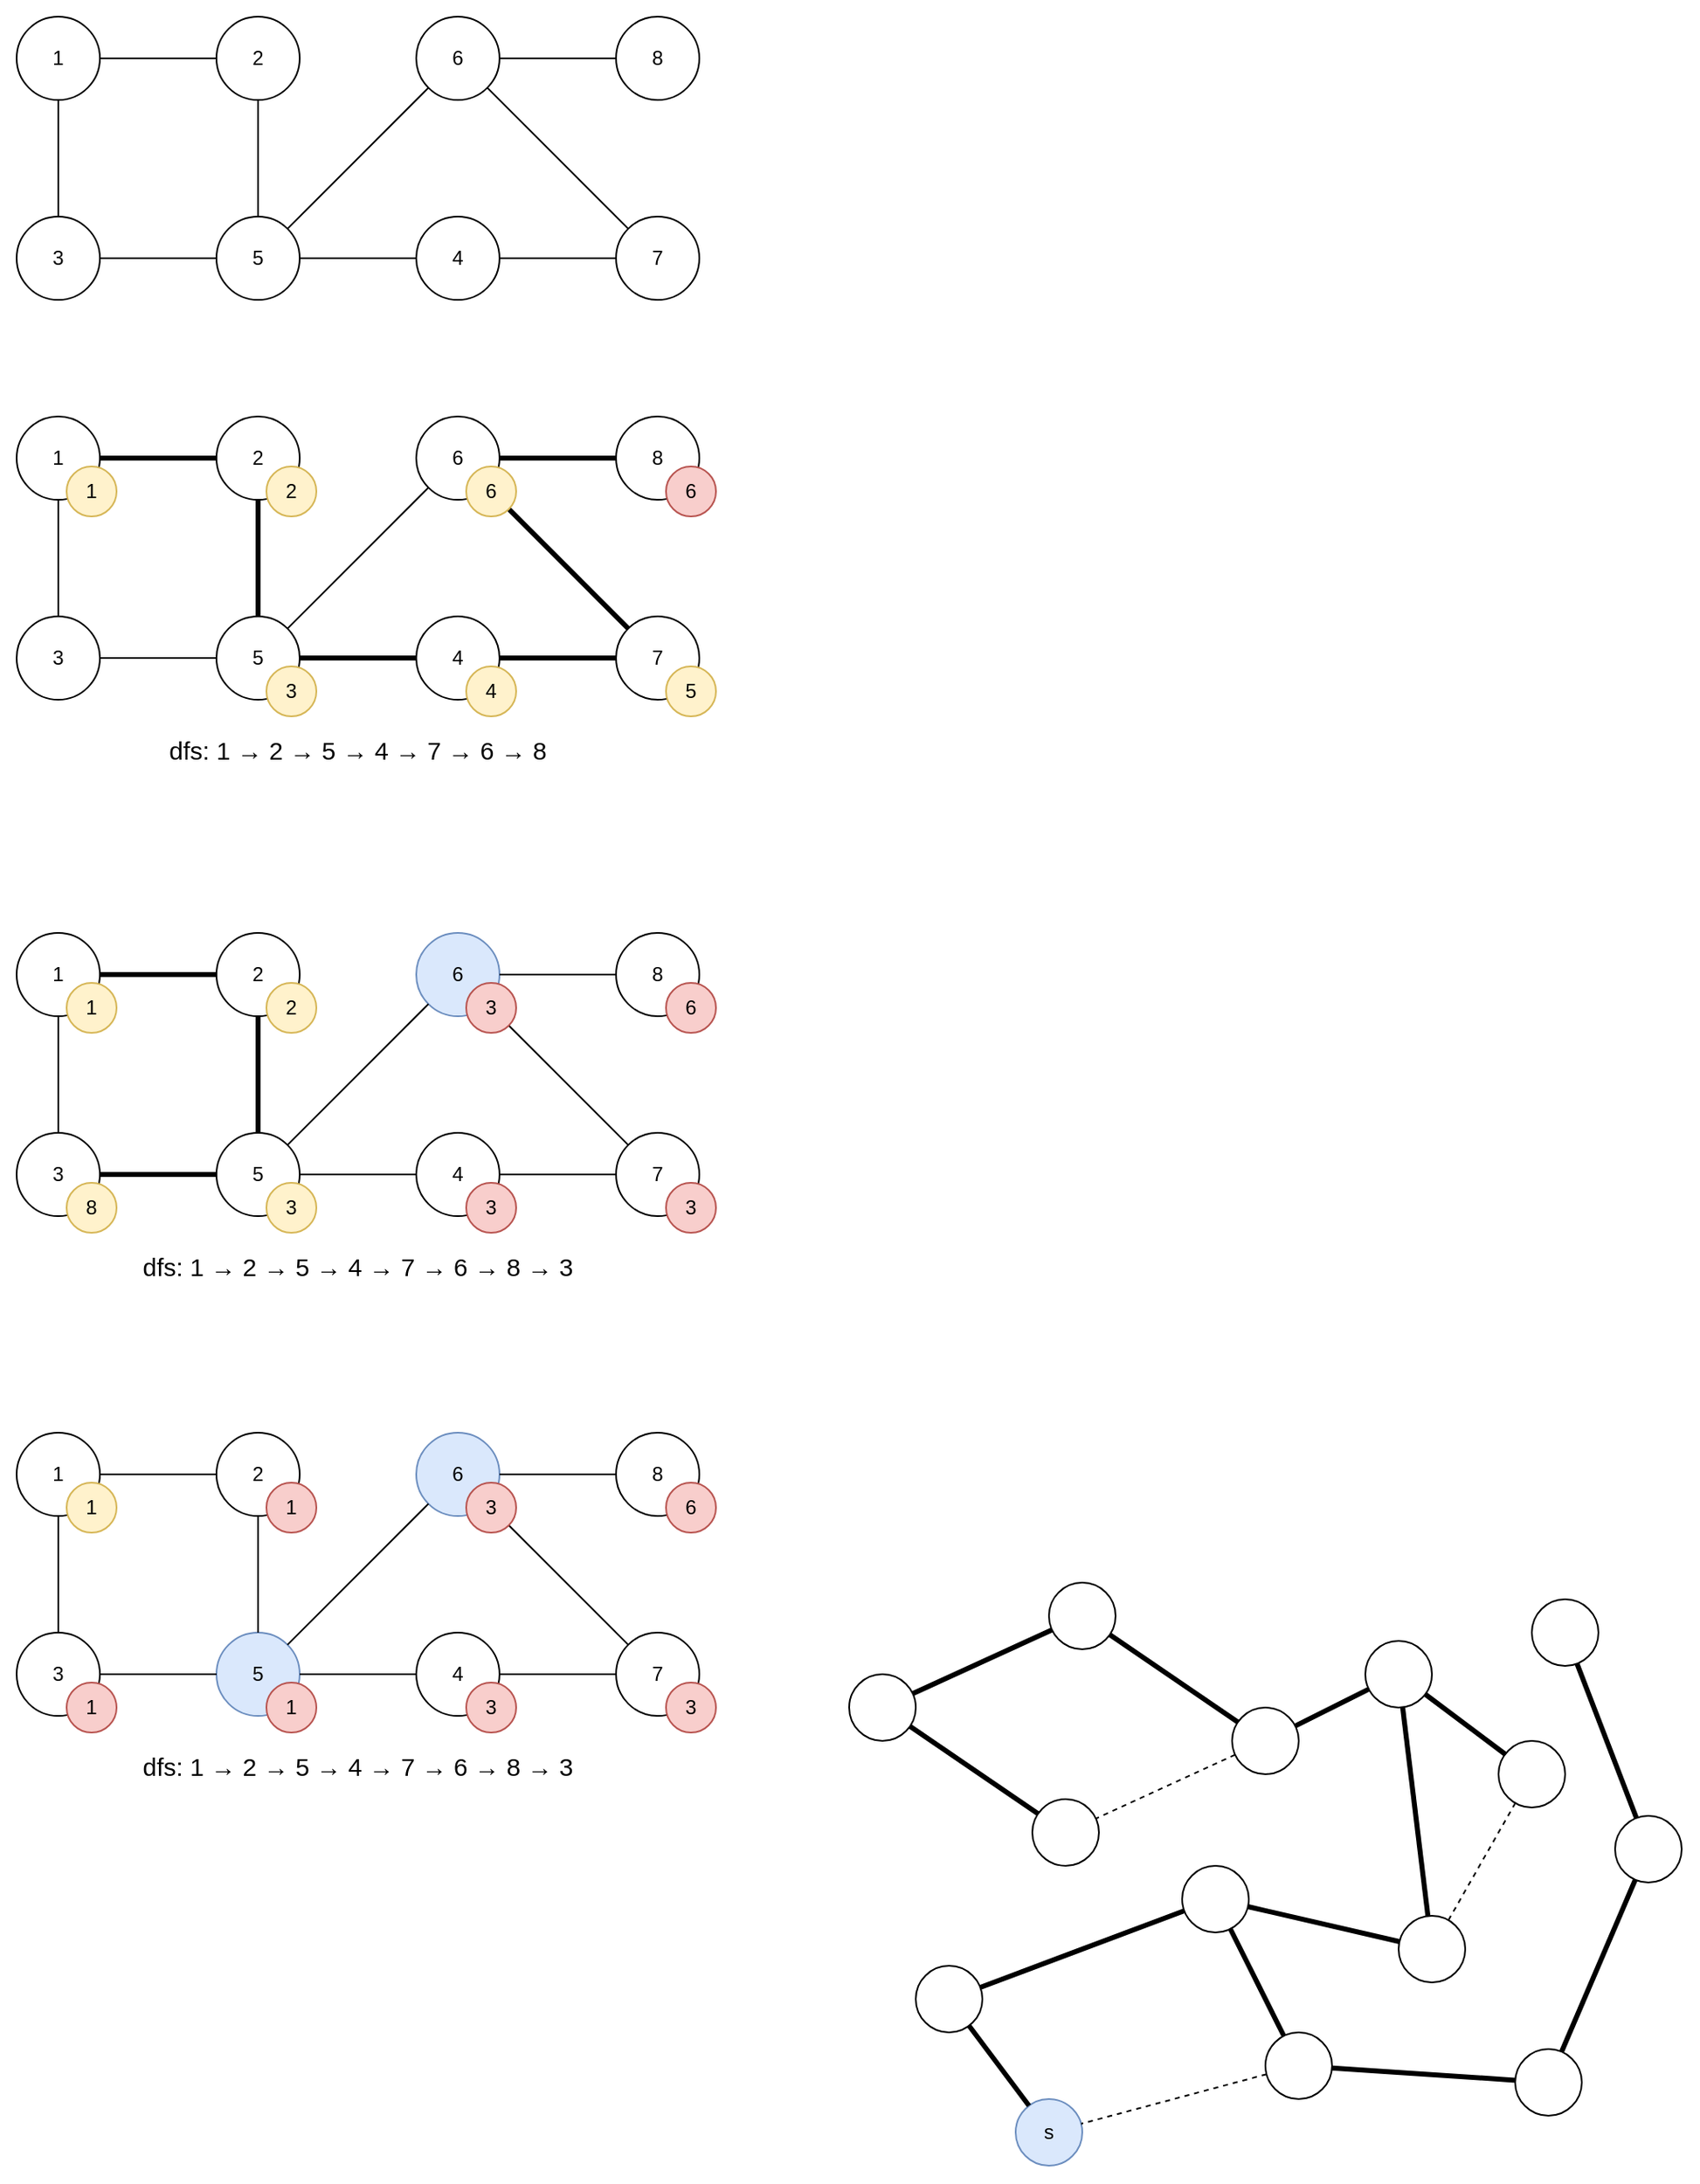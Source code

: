 <mxfile version="26.0.16">
  <diagram name="페이지-1" id="icTMJFXBsoF4CJpucCJ0">
    <mxGraphModel dx="557" dy="891" grid="1" gridSize="10" guides="1" tooltips="1" connect="1" arrows="1" fold="1" page="1" pageScale="1" pageWidth="1169" pageHeight="1654" math="0" shadow="0">
      <root>
        <mxCell id="0" />
        <mxCell id="1" parent="0" />
        <mxCell id="qWrfhkecHIiLYO1c_SYL-128" value="" style="rounded=0;whiteSpace=wrap;html=1;strokeColor=none;" vertex="1" parent="1">
          <mxGeometry x="610" y="1110" width="520" height="370" as="geometry" />
        </mxCell>
        <mxCell id="jtR-G5dYf3ASnQ6bcEaw-21" value="" style="rounded=0;whiteSpace=wrap;html=1;strokeColor=none;" parent="1" vertex="1">
          <mxGeometry x="110" y="170" width="430" height="190" as="geometry" />
        </mxCell>
        <mxCell id="jtR-G5dYf3ASnQ6bcEaw-1" value="7" style="ellipse;whiteSpace=wrap;html=1;aspect=fixed;" parent="1" vertex="1">
          <mxGeometry x="480" y="300" width="50" height="50" as="geometry" />
        </mxCell>
        <mxCell id="jtR-G5dYf3ASnQ6bcEaw-2" value="3" style="ellipse;whiteSpace=wrap;html=1;aspect=fixed;" parent="1" vertex="1">
          <mxGeometry x="120" y="300" width="50" height="50" as="geometry" />
        </mxCell>
        <mxCell id="jtR-G5dYf3ASnQ6bcEaw-3" value="1" style="ellipse;whiteSpace=wrap;html=1;aspect=fixed;" parent="1" vertex="1">
          <mxGeometry x="120" y="180" width="50" height="50" as="geometry" />
        </mxCell>
        <mxCell id="jtR-G5dYf3ASnQ6bcEaw-4" value="2" style="ellipse;whiteSpace=wrap;html=1;aspect=fixed;" parent="1" vertex="1">
          <mxGeometry x="240" y="180" width="50" height="50" as="geometry" />
        </mxCell>
        <mxCell id="jtR-G5dYf3ASnQ6bcEaw-5" value="5" style="ellipse;whiteSpace=wrap;html=1;aspect=fixed;" parent="1" vertex="1">
          <mxGeometry x="240" y="300" width="50" height="50" as="geometry" />
        </mxCell>
        <mxCell id="jtR-G5dYf3ASnQ6bcEaw-6" value="4" style="ellipse;whiteSpace=wrap;html=1;aspect=fixed;" parent="1" vertex="1">
          <mxGeometry x="360" y="300" width="50" height="50" as="geometry" />
        </mxCell>
        <mxCell id="jtR-G5dYf3ASnQ6bcEaw-7" value="8" style="ellipse;whiteSpace=wrap;html=1;aspect=fixed;" parent="1" vertex="1">
          <mxGeometry x="480" y="180" width="50" height="50" as="geometry" />
        </mxCell>
        <mxCell id="jtR-G5dYf3ASnQ6bcEaw-9" value="6" style="ellipse;whiteSpace=wrap;html=1;aspect=fixed;" parent="1" vertex="1">
          <mxGeometry x="360" y="180" width="50" height="50" as="geometry" />
        </mxCell>
        <mxCell id="jtR-G5dYf3ASnQ6bcEaw-10" value="" style="endArrow=none;html=1;rounded=0;" parent="1" source="jtR-G5dYf3ASnQ6bcEaw-6" target="jtR-G5dYf3ASnQ6bcEaw-1" edge="1">
          <mxGeometry width="50" height="50" relative="1" as="geometry">
            <mxPoint x="440" y="480" as="sourcePoint" />
            <mxPoint x="490" y="430" as="targetPoint" />
          </mxGeometry>
        </mxCell>
        <mxCell id="jtR-G5dYf3ASnQ6bcEaw-11" value="" style="endArrow=none;html=1;rounded=0;" parent="1" source="jtR-G5dYf3ASnQ6bcEaw-5" target="jtR-G5dYf3ASnQ6bcEaw-9" edge="1">
          <mxGeometry width="50" height="50" relative="1" as="geometry">
            <mxPoint x="430" y="470" as="sourcePoint" />
            <mxPoint x="480" y="420" as="targetPoint" />
          </mxGeometry>
        </mxCell>
        <mxCell id="jtR-G5dYf3ASnQ6bcEaw-12" value="" style="endArrow=none;html=1;rounded=0;" parent="1" source="jtR-G5dYf3ASnQ6bcEaw-3" target="jtR-G5dYf3ASnQ6bcEaw-4" edge="1">
          <mxGeometry width="50" height="50" relative="1" as="geometry">
            <mxPoint x="420" y="470" as="sourcePoint" />
            <mxPoint x="470" y="420" as="targetPoint" />
          </mxGeometry>
        </mxCell>
        <mxCell id="jtR-G5dYf3ASnQ6bcEaw-13" value="" style="endArrow=none;html=1;rounded=0;" parent="1" source="jtR-G5dYf3ASnQ6bcEaw-4" target="jtR-G5dYf3ASnQ6bcEaw-5" edge="1">
          <mxGeometry width="50" height="50" relative="1" as="geometry">
            <mxPoint x="430" y="470" as="sourcePoint" />
            <mxPoint x="480" y="420" as="targetPoint" />
          </mxGeometry>
        </mxCell>
        <mxCell id="jtR-G5dYf3ASnQ6bcEaw-14" value="" style="endArrow=none;html=1;rounded=0;" parent="1" source="jtR-G5dYf3ASnQ6bcEaw-2" target="jtR-G5dYf3ASnQ6bcEaw-3" edge="1">
          <mxGeometry width="50" height="50" relative="1" as="geometry">
            <mxPoint x="420" y="470" as="sourcePoint" />
            <mxPoint x="470" y="420" as="targetPoint" />
          </mxGeometry>
        </mxCell>
        <mxCell id="jtR-G5dYf3ASnQ6bcEaw-15" value="" style="endArrow=none;html=1;rounded=0;" parent="1" source="jtR-G5dYf3ASnQ6bcEaw-9" target="jtR-G5dYf3ASnQ6bcEaw-7" edge="1">
          <mxGeometry width="50" height="50" relative="1" as="geometry">
            <mxPoint x="440" y="470" as="sourcePoint" />
            <mxPoint x="490" y="420" as="targetPoint" />
          </mxGeometry>
        </mxCell>
        <mxCell id="jtR-G5dYf3ASnQ6bcEaw-16" value="" style="endArrow=none;html=1;rounded=0;" parent="1" source="jtR-G5dYf3ASnQ6bcEaw-2" target="jtR-G5dYf3ASnQ6bcEaw-5" edge="1">
          <mxGeometry width="50" height="50" relative="1" as="geometry">
            <mxPoint x="420" y="480" as="sourcePoint" />
            <mxPoint x="470" y="430" as="targetPoint" />
          </mxGeometry>
        </mxCell>
        <mxCell id="jtR-G5dYf3ASnQ6bcEaw-19" value="" style="endArrow=none;html=1;rounded=0;" parent="1" source="jtR-G5dYf3ASnQ6bcEaw-9" target="jtR-G5dYf3ASnQ6bcEaw-1" edge="1">
          <mxGeometry width="50" height="50" relative="1" as="geometry">
            <mxPoint x="440" y="470" as="sourcePoint" />
            <mxPoint x="490" y="420" as="targetPoint" />
          </mxGeometry>
        </mxCell>
        <mxCell id="jtR-G5dYf3ASnQ6bcEaw-20" value="" style="endArrow=none;html=1;rounded=0;" parent="1" source="jtR-G5dYf3ASnQ6bcEaw-6" target="jtR-G5dYf3ASnQ6bcEaw-5" edge="1">
          <mxGeometry width="50" height="50" relative="1" as="geometry">
            <mxPoint x="430" y="480" as="sourcePoint" />
            <mxPoint x="480" y="430" as="targetPoint" />
          </mxGeometry>
        </mxCell>
        <mxCell id="qWrfhkecHIiLYO1c_SYL-1" value="" style="rounded=0;whiteSpace=wrap;html=1;strokeColor=none;" vertex="1" parent="1">
          <mxGeometry x="110" y="410" width="430" height="240" as="geometry" />
        </mxCell>
        <mxCell id="qWrfhkecHIiLYO1c_SYL-2" value="7" style="ellipse;whiteSpace=wrap;html=1;aspect=fixed;" vertex="1" parent="1">
          <mxGeometry x="480" y="540" width="50" height="50" as="geometry" />
        </mxCell>
        <mxCell id="qWrfhkecHIiLYO1c_SYL-3" value="3" style="ellipse;whiteSpace=wrap;html=1;aspect=fixed;" vertex="1" parent="1">
          <mxGeometry x="120" y="540" width="50" height="50" as="geometry" />
        </mxCell>
        <mxCell id="qWrfhkecHIiLYO1c_SYL-4" value="1" style="ellipse;whiteSpace=wrap;html=1;aspect=fixed;" vertex="1" parent="1">
          <mxGeometry x="120" y="420" width="50" height="50" as="geometry" />
        </mxCell>
        <mxCell id="qWrfhkecHIiLYO1c_SYL-5" value="2" style="ellipse;whiteSpace=wrap;html=1;aspect=fixed;" vertex="1" parent="1">
          <mxGeometry x="240" y="420" width="50" height="50" as="geometry" />
        </mxCell>
        <mxCell id="qWrfhkecHIiLYO1c_SYL-6" value="5" style="ellipse;whiteSpace=wrap;html=1;aspect=fixed;" vertex="1" parent="1">
          <mxGeometry x="240" y="540" width="50" height="50" as="geometry" />
        </mxCell>
        <mxCell id="qWrfhkecHIiLYO1c_SYL-7" value="4" style="ellipse;whiteSpace=wrap;html=1;aspect=fixed;" vertex="1" parent="1">
          <mxGeometry x="360" y="540" width="50" height="50" as="geometry" />
        </mxCell>
        <mxCell id="qWrfhkecHIiLYO1c_SYL-8" value="8" style="ellipse;whiteSpace=wrap;html=1;aspect=fixed;" vertex="1" parent="1">
          <mxGeometry x="480" y="420" width="50" height="50" as="geometry" />
        </mxCell>
        <mxCell id="qWrfhkecHIiLYO1c_SYL-9" value="6" style="ellipse;whiteSpace=wrap;html=1;aspect=fixed;" vertex="1" parent="1">
          <mxGeometry x="360" y="420" width="50" height="50" as="geometry" />
        </mxCell>
        <mxCell id="qWrfhkecHIiLYO1c_SYL-10" value="" style="endArrow=none;html=1;rounded=0;strokeWidth=3;" edge="1" source="qWrfhkecHIiLYO1c_SYL-7" target="qWrfhkecHIiLYO1c_SYL-2" parent="1">
          <mxGeometry width="50" height="50" relative="1" as="geometry">
            <mxPoint x="440" y="720" as="sourcePoint" />
            <mxPoint x="490" y="670" as="targetPoint" />
          </mxGeometry>
        </mxCell>
        <mxCell id="qWrfhkecHIiLYO1c_SYL-11" value="" style="endArrow=none;html=1;rounded=0;" edge="1" source="qWrfhkecHIiLYO1c_SYL-6" target="qWrfhkecHIiLYO1c_SYL-9" parent="1">
          <mxGeometry width="50" height="50" relative="1" as="geometry">
            <mxPoint x="430" y="710" as="sourcePoint" />
            <mxPoint x="480" y="660" as="targetPoint" />
          </mxGeometry>
        </mxCell>
        <mxCell id="qWrfhkecHIiLYO1c_SYL-12" value="" style="endArrow=none;html=1;rounded=0;strokeWidth=3;" edge="1" source="qWrfhkecHIiLYO1c_SYL-4" target="qWrfhkecHIiLYO1c_SYL-5" parent="1">
          <mxGeometry width="50" height="50" relative="1" as="geometry">
            <mxPoint x="420" y="710" as="sourcePoint" />
            <mxPoint x="470" y="660" as="targetPoint" />
          </mxGeometry>
        </mxCell>
        <mxCell id="qWrfhkecHIiLYO1c_SYL-13" value="" style="endArrow=none;html=1;rounded=0;strokeWidth=3;" edge="1" source="qWrfhkecHIiLYO1c_SYL-5" target="qWrfhkecHIiLYO1c_SYL-6" parent="1">
          <mxGeometry width="50" height="50" relative="1" as="geometry">
            <mxPoint x="430" y="710" as="sourcePoint" />
            <mxPoint x="480" y="660" as="targetPoint" />
          </mxGeometry>
        </mxCell>
        <mxCell id="qWrfhkecHIiLYO1c_SYL-14" value="" style="endArrow=none;html=1;rounded=0;" edge="1" source="qWrfhkecHIiLYO1c_SYL-3" target="qWrfhkecHIiLYO1c_SYL-4" parent="1">
          <mxGeometry width="50" height="50" relative="1" as="geometry">
            <mxPoint x="420" y="710" as="sourcePoint" />
            <mxPoint x="470" y="660" as="targetPoint" />
          </mxGeometry>
        </mxCell>
        <mxCell id="qWrfhkecHIiLYO1c_SYL-15" value="" style="endArrow=none;html=1;rounded=0;strokeWidth=3;" edge="1" source="qWrfhkecHIiLYO1c_SYL-9" target="qWrfhkecHIiLYO1c_SYL-8" parent="1">
          <mxGeometry width="50" height="50" relative="1" as="geometry">
            <mxPoint x="440" y="710" as="sourcePoint" />
            <mxPoint x="490" y="660" as="targetPoint" />
          </mxGeometry>
        </mxCell>
        <mxCell id="qWrfhkecHIiLYO1c_SYL-16" value="" style="endArrow=none;html=1;rounded=0;" edge="1" source="qWrfhkecHIiLYO1c_SYL-3" target="qWrfhkecHIiLYO1c_SYL-6" parent="1">
          <mxGeometry width="50" height="50" relative="1" as="geometry">
            <mxPoint x="420" y="720" as="sourcePoint" />
            <mxPoint x="470" y="670" as="targetPoint" />
          </mxGeometry>
        </mxCell>
        <mxCell id="qWrfhkecHIiLYO1c_SYL-17" value="" style="endArrow=none;html=1;rounded=0;strokeWidth=3;" edge="1" source="qWrfhkecHIiLYO1c_SYL-25" target="qWrfhkecHIiLYO1c_SYL-2" parent="1">
          <mxGeometry width="50" height="50" relative="1" as="geometry">
            <mxPoint x="440" y="710" as="sourcePoint" />
            <mxPoint x="490" y="660" as="targetPoint" />
          </mxGeometry>
        </mxCell>
        <mxCell id="qWrfhkecHIiLYO1c_SYL-18" value="" style="endArrow=none;html=1;rounded=0;strokeWidth=3;" edge="1" source="qWrfhkecHIiLYO1c_SYL-7" target="qWrfhkecHIiLYO1c_SYL-6" parent="1">
          <mxGeometry width="50" height="50" relative="1" as="geometry">
            <mxPoint x="430" y="720" as="sourcePoint" />
            <mxPoint x="480" y="670" as="targetPoint" />
          </mxGeometry>
        </mxCell>
        <mxCell id="qWrfhkecHIiLYO1c_SYL-19" value="dfs: 1 → 2&amp;nbsp;→ 5&amp;nbsp;→ 4&amp;nbsp;→ 7&amp;nbsp;→ 6&amp;nbsp;→ 8" style="text;html=1;align=center;verticalAlign=middle;whiteSpace=wrap;rounded=0;fontSize=15;" vertex="1" parent="1">
          <mxGeometry x="110" y="600" width="430" height="40" as="geometry" />
        </mxCell>
        <mxCell id="qWrfhkecHIiLYO1c_SYL-20" value="1" style="ellipse;whiteSpace=wrap;html=1;aspect=fixed;fillColor=#fff2cc;strokeColor=#d6b656;" vertex="1" parent="1">
          <mxGeometry x="150" y="450" width="30" height="30" as="geometry" />
        </mxCell>
        <mxCell id="qWrfhkecHIiLYO1c_SYL-21" value="2" style="ellipse;whiteSpace=wrap;html=1;aspect=fixed;fillColor=#fff2cc;strokeColor=#d6b656;" vertex="1" parent="1">
          <mxGeometry x="270" y="450" width="30" height="30" as="geometry" />
        </mxCell>
        <mxCell id="qWrfhkecHIiLYO1c_SYL-22" value="3" style="ellipse;whiteSpace=wrap;html=1;aspect=fixed;fillColor=#fff2cc;strokeColor=#d6b656;" vertex="1" parent="1">
          <mxGeometry x="270" y="570" width="30" height="30" as="geometry" />
        </mxCell>
        <mxCell id="qWrfhkecHIiLYO1c_SYL-23" value="4" style="ellipse;whiteSpace=wrap;html=1;aspect=fixed;fillColor=#fff2cc;strokeColor=#d6b656;" vertex="1" parent="1">
          <mxGeometry x="390" y="570" width="30" height="30" as="geometry" />
        </mxCell>
        <mxCell id="qWrfhkecHIiLYO1c_SYL-24" value="5" style="ellipse;whiteSpace=wrap;html=1;aspect=fixed;fillColor=#fff2cc;strokeColor=#d6b656;" vertex="1" parent="1">
          <mxGeometry x="510" y="570" width="30" height="30" as="geometry" />
        </mxCell>
        <mxCell id="qWrfhkecHIiLYO1c_SYL-26" value="" style="endArrow=none;html=1;rounded=0;strokeWidth=3;" edge="1" parent="1" source="qWrfhkecHIiLYO1c_SYL-9" target="qWrfhkecHIiLYO1c_SYL-25">
          <mxGeometry width="50" height="50" relative="1" as="geometry">
            <mxPoint x="403" y="463" as="sourcePoint" />
            <mxPoint x="487" y="547" as="targetPoint" />
          </mxGeometry>
        </mxCell>
        <mxCell id="qWrfhkecHIiLYO1c_SYL-25" value="6" style="ellipse;whiteSpace=wrap;html=1;aspect=fixed;fillColor=#fff2cc;strokeColor=#d6b656;" vertex="1" parent="1">
          <mxGeometry x="390" y="450" width="30" height="30" as="geometry" />
        </mxCell>
        <mxCell id="qWrfhkecHIiLYO1c_SYL-27" value="6" style="ellipse;whiteSpace=wrap;html=1;aspect=fixed;fillColor=#f8cecc;strokeColor=#b85450;" vertex="1" parent="1">
          <mxGeometry x="510" y="450" width="30" height="30" as="geometry" />
        </mxCell>
        <mxCell id="qWrfhkecHIiLYO1c_SYL-32" value="" style="rounded=0;whiteSpace=wrap;html=1;strokeColor=none;" vertex="1" parent="1">
          <mxGeometry x="110" y="720" width="430" height="240" as="geometry" />
        </mxCell>
        <mxCell id="qWrfhkecHIiLYO1c_SYL-33" value="7" style="ellipse;whiteSpace=wrap;html=1;aspect=fixed;" vertex="1" parent="1">
          <mxGeometry x="480" y="850" width="50" height="50" as="geometry" />
        </mxCell>
        <mxCell id="qWrfhkecHIiLYO1c_SYL-34" value="3" style="ellipse;whiteSpace=wrap;html=1;aspect=fixed;" vertex="1" parent="1">
          <mxGeometry x="120" y="850" width="50" height="50" as="geometry" />
        </mxCell>
        <mxCell id="qWrfhkecHIiLYO1c_SYL-35" value="1" style="ellipse;whiteSpace=wrap;html=1;aspect=fixed;" vertex="1" parent="1">
          <mxGeometry x="120" y="730" width="50" height="50" as="geometry" />
        </mxCell>
        <mxCell id="qWrfhkecHIiLYO1c_SYL-36" value="2" style="ellipse;whiteSpace=wrap;html=1;aspect=fixed;" vertex="1" parent="1">
          <mxGeometry x="240" y="730" width="50" height="50" as="geometry" />
        </mxCell>
        <mxCell id="qWrfhkecHIiLYO1c_SYL-37" value="5" style="ellipse;whiteSpace=wrap;html=1;aspect=fixed;" vertex="1" parent="1">
          <mxGeometry x="240" y="850" width="50" height="50" as="geometry" />
        </mxCell>
        <mxCell id="qWrfhkecHIiLYO1c_SYL-38" value="4" style="ellipse;whiteSpace=wrap;html=1;aspect=fixed;" vertex="1" parent="1">
          <mxGeometry x="360" y="850" width="50" height="50" as="geometry" />
        </mxCell>
        <mxCell id="qWrfhkecHIiLYO1c_SYL-39" value="8" style="ellipse;whiteSpace=wrap;html=1;aspect=fixed;" vertex="1" parent="1">
          <mxGeometry x="480" y="730" width="50" height="50" as="geometry" />
        </mxCell>
        <mxCell id="qWrfhkecHIiLYO1c_SYL-40" value="6" style="ellipse;whiteSpace=wrap;html=1;aspect=fixed;fillColor=#dae8fc;strokeColor=#6c8ebf;" vertex="1" parent="1">
          <mxGeometry x="360" y="730" width="50" height="50" as="geometry" />
        </mxCell>
        <mxCell id="qWrfhkecHIiLYO1c_SYL-41" value="" style="endArrow=none;html=1;rounded=0;strokeWidth=1;" edge="1" parent="1" source="qWrfhkecHIiLYO1c_SYL-38" target="qWrfhkecHIiLYO1c_SYL-33">
          <mxGeometry width="50" height="50" relative="1" as="geometry">
            <mxPoint x="440" y="1030" as="sourcePoint" />
            <mxPoint x="490" y="980" as="targetPoint" />
          </mxGeometry>
        </mxCell>
        <mxCell id="qWrfhkecHIiLYO1c_SYL-42" value="" style="endArrow=none;html=1;rounded=0;" edge="1" parent="1" source="qWrfhkecHIiLYO1c_SYL-37" target="qWrfhkecHIiLYO1c_SYL-40">
          <mxGeometry width="50" height="50" relative="1" as="geometry">
            <mxPoint x="430" y="1020" as="sourcePoint" />
            <mxPoint x="480" y="970" as="targetPoint" />
          </mxGeometry>
        </mxCell>
        <mxCell id="qWrfhkecHIiLYO1c_SYL-43" value="" style="endArrow=none;html=1;rounded=0;strokeWidth=3;" edge="1" parent="1" source="qWrfhkecHIiLYO1c_SYL-35" target="qWrfhkecHIiLYO1c_SYL-36">
          <mxGeometry width="50" height="50" relative="1" as="geometry">
            <mxPoint x="420" y="1020" as="sourcePoint" />
            <mxPoint x="470" y="970" as="targetPoint" />
          </mxGeometry>
        </mxCell>
        <mxCell id="qWrfhkecHIiLYO1c_SYL-44" value="" style="endArrow=none;html=1;rounded=0;strokeWidth=3;" edge="1" parent="1" source="qWrfhkecHIiLYO1c_SYL-36" target="qWrfhkecHIiLYO1c_SYL-37">
          <mxGeometry width="50" height="50" relative="1" as="geometry">
            <mxPoint x="430" y="1020" as="sourcePoint" />
            <mxPoint x="480" y="970" as="targetPoint" />
          </mxGeometry>
        </mxCell>
        <mxCell id="qWrfhkecHIiLYO1c_SYL-45" value="" style="endArrow=none;html=1;rounded=0;" edge="1" parent="1" source="qWrfhkecHIiLYO1c_SYL-34" target="qWrfhkecHIiLYO1c_SYL-35">
          <mxGeometry width="50" height="50" relative="1" as="geometry">
            <mxPoint x="420" y="1020" as="sourcePoint" />
            <mxPoint x="470" y="970" as="targetPoint" />
          </mxGeometry>
        </mxCell>
        <mxCell id="qWrfhkecHIiLYO1c_SYL-46" value="" style="endArrow=none;html=1;rounded=0;strokeWidth=1;" edge="1" parent="1" source="qWrfhkecHIiLYO1c_SYL-40" target="qWrfhkecHIiLYO1c_SYL-39">
          <mxGeometry width="50" height="50" relative="1" as="geometry">
            <mxPoint x="440" y="1020" as="sourcePoint" />
            <mxPoint x="490" y="970" as="targetPoint" />
          </mxGeometry>
        </mxCell>
        <mxCell id="qWrfhkecHIiLYO1c_SYL-47" value="" style="endArrow=none;html=1;rounded=0;strokeWidth=3;" edge="1" parent="1" source="qWrfhkecHIiLYO1c_SYL-34" target="qWrfhkecHIiLYO1c_SYL-37">
          <mxGeometry width="50" height="50" relative="1" as="geometry">
            <mxPoint x="420" y="1030" as="sourcePoint" />
            <mxPoint x="470" y="980" as="targetPoint" />
          </mxGeometry>
        </mxCell>
        <mxCell id="qWrfhkecHIiLYO1c_SYL-48" value="" style="endArrow=none;html=1;rounded=0;strokeWidth=1;" edge="1" parent="1" source="qWrfhkecHIiLYO1c_SYL-57" target="qWrfhkecHIiLYO1c_SYL-33">
          <mxGeometry width="50" height="50" relative="1" as="geometry">
            <mxPoint x="440" y="1020" as="sourcePoint" />
            <mxPoint x="490" y="970" as="targetPoint" />
          </mxGeometry>
        </mxCell>
        <mxCell id="qWrfhkecHIiLYO1c_SYL-49" value="" style="endArrow=none;html=1;rounded=0;strokeWidth=1;" edge="1" parent="1" source="qWrfhkecHIiLYO1c_SYL-38" target="qWrfhkecHIiLYO1c_SYL-37">
          <mxGeometry width="50" height="50" relative="1" as="geometry">
            <mxPoint x="430" y="1030" as="sourcePoint" />
            <mxPoint x="480" y="980" as="targetPoint" />
          </mxGeometry>
        </mxCell>
        <mxCell id="qWrfhkecHIiLYO1c_SYL-50" value="dfs: 1 → 2&amp;nbsp;→ 5&amp;nbsp;→ 4&amp;nbsp;→ 7&amp;nbsp;→ 6&amp;nbsp;→ 8&amp;nbsp;→ 3" style="text;html=1;align=center;verticalAlign=middle;whiteSpace=wrap;rounded=0;fontSize=15;" vertex="1" parent="1">
          <mxGeometry x="110" y="910" width="430" height="40" as="geometry" />
        </mxCell>
        <mxCell id="qWrfhkecHIiLYO1c_SYL-51" value="1" style="ellipse;whiteSpace=wrap;html=1;aspect=fixed;fillColor=#fff2cc;strokeColor=#d6b656;" vertex="1" parent="1">
          <mxGeometry x="150" y="760" width="30" height="30" as="geometry" />
        </mxCell>
        <mxCell id="qWrfhkecHIiLYO1c_SYL-52" value="2" style="ellipse;whiteSpace=wrap;html=1;aspect=fixed;fillColor=#fff2cc;strokeColor=#d6b656;" vertex="1" parent="1">
          <mxGeometry x="270" y="760" width="30" height="30" as="geometry" />
        </mxCell>
        <mxCell id="qWrfhkecHIiLYO1c_SYL-53" value="3" style="ellipse;whiteSpace=wrap;html=1;aspect=fixed;fillColor=#fff2cc;strokeColor=#d6b656;" vertex="1" parent="1">
          <mxGeometry x="270" y="880" width="30" height="30" as="geometry" />
        </mxCell>
        <mxCell id="qWrfhkecHIiLYO1c_SYL-54" value="3" style="ellipse;whiteSpace=wrap;html=1;aspect=fixed;fillColor=#f8cecc;strokeColor=#b85450;" vertex="1" parent="1">
          <mxGeometry x="390" y="880" width="30" height="30" as="geometry" />
        </mxCell>
        <mxCell id="qWrfhkecHIiLYO1c_SYL-55" value="3" style="ellipse;whiteSpace=wrap;html=1;aspect=fixed;fillColor=#f8cecc;strokeColor=#b85450;" vertex="1" parent="1">
          <mxGeometry x="510" y="880" width="30" height="30" as="geometry" />
        </mxCell>
        <mxCell id="qWrfhkecHIiLYO1c_SYL-56" value="" style="endArrow=none;html=1;rounded=0;strokeWidth=3;" edge="1" parent="1" source="qWrfhkecHIiLYO1c_SYL-40" target="qWrfhkecHIiLYO1c_SYL-57">
          <mxGeometry width="50" height="50" relative="1" as="geometry">
            <mxPoint x="403" y="773" as="sourcePoint" />
            <mxPoint x="487" y="857" as="targetPoint" />
          </mxGeometry>
        </mxCell>
        <mxCell id="qWrfhkecHIiLYO1c_SYL-57" value="3" style="ellipse;whiteSpace=wrap;html=1;aspect=fixed;fillColor=#f8cecc;strokeColor=#b85450;" vertex="1" parent="1">
          <mxGeometry x="390" y="760" width="30" height="30" as="geometry" />
        </mxCell>
        <mxCell id="qWrfhkecHIiLYO1c_SYL-58" value="6" style="ellipse;whiteSpace=wrap;html=1;aspect=fixed;fillColor=#f8cecc;strokeColor=#b85450;" vertex="1" parent="1">
          <mxGeometry x="510" y="760" width="30" height="30" as="geometry" />
        </mxCell>
        <mxCell id="qWrfhkecHIiLYO1c_SYL-59" value="8" style="ellipse;whiteSpace=wrap;html=1;aspect=fixed;fillColor=#fff2cc;strokeColor=#d6b656;" vertex="1" parent="1">
          <mxGeometry x="150" y="880" width="30" height="30" as="geometry" />
        </mxCell>
        <mxCell id="qWrfhkecHIiLYO1c_SYL-60" value="" style="rounded=0;whiteSpace=wrap;html=1;strokeColor=none;" vertex="1" parent="1">
          <mxGeometry x="110" y="1020" width="430" height="240" as="geometry" />
        </mxCell>
        <mxCell id="qWrfhkecHIiLYO1c_SYL-61" value="7" style="ellipse;whiteSpace=wrap;html=1;aspect=fixed;" vertex="1" parent="1">
          <mxGeometry x="480" y="1150" width="50" height="50" as="geometry" />
        </mxCell>
        <mxCell id="qWrfhkecHIiLYO1c_SYL-62" value="3" style="ellipse;whiteSpace=wrap;html=1;aspect=fixed;" vertex="1" parent="1">
          <mxGeometry x="120" y="1150" width="50" height="50" as="geometry" />
        </mxCell>
        <mxCell id="qWrfhkecHIiLYO1c_SYL-63" value="1" style="ellipse;whiteSpace=wrap;html=1;aspect=fixed;" vertex="1" parent="1">
          <mxGeometry x="120" y="1030" width="50" height="50" as="geometry" />
        </mxCell>
        <mxCell id="qWrfhkecHIiLYO1c_SYL-64" value="2" style="ellipse;whiteSpace=wrap;html=1;aspect=fixed;" vertex="1" parent="1">
          <mxGeometry x="240" y="1030" width="50" height="50" as="geometry" />
        </mxCell>
        <mxCell id="qWrfhkecHIiLYO1c_SYL-65" value="5" style="ellipse;whiteSpace=wrap;html=1;aspect=fixed;fillColor=#dae8fc;strokeColor=#6c8ebf;" vertex="1" parent="1">
          <mxGeometry x="240" y="1150" width="50" height="50" as="geometry" />
        </mxCell>
        <mxCell id="qWrfhkecHIiLYO1c_SYL-66" value="4" style="ellipse;whiteSpace=wrap;html=1;aspect=fixed;" vertex="1" parent="1">
          <mxGeometry x="360" y="1150" width="50" height="50" as="geometry" />
        </mxCell>
        <mxCell id="qWrfhkecHIiLYO1c_SYL-67" value="8" style="ellipse;whiteSpace=wrap;html=1;aspect=fixed;" vertex="1" parent="1">
          <mxGeometry x="480" y="1030" width="50" height="50" as="geometry" />
        </mxCell>
        <mxCell id="qWrfhkecHIiLYO1c_SYL-68" value="6" style="ellipse;whiteSpace=wrap;html=1;aspect=fixed;fillColor=#dae8fc;strokeColor=#6c8ebf;" vertex="1" parent="1">
          <mxGeometry x="360" y="1030" width="50" height="50" as="geometry" />
        </mxCell>
        <mxCell id="qWrfhkecHIiLYO1c_SYL-69" value="" style="endArrow=none;html=1;rounded=0;strokeWidth=1;" edge="1" source="qWrfhkecHIiLYO1c_SYL-66" target="qWrfhkecHIiLYO1c_SYL-61" parent="1">
          <mxGeometry width="50" height="50" relative="1" as="geometry">
            <mxPoint x="440" y="1330" as="sourcePoint" />
            <mxPoint x="490" y="1280" as="targetPoint" />
          </mxGeometry>
        </mxCell>
        <mxCell id="qWrfhkecHIiLYO1c_SYL-70" value="" style="endArrow=none;html=1;rounded=0;" edge="1" source="qWrfhkecHIiLYO1c_SYL-65" target="qWrfhkecHIiLYO1c_SYL-68" parent="1">
          <mxGeometry width="50" height="50" relative="1" as="geometry">
            <mxPoint x="430" y="1320" as="sourcePoint" />
            <mxPoint x="480" y="1270" as="targetPoint" />
          </mxGeometry>
        </mxCell>
        <mxCell id="qWrfhkecHIiLYO1c_SYL-71" value="" style="endArrow=none;html=1;rounded=0;strokeWidth=1;" edge="1" source="qWrfhkecHIiLYO1c_SYL-63" target="qWrfhkecHIiLYO1c_SYL-64" parent="1">
          <mxGeometry width="50" height="50" relative="1" as="geometry">
            <mxPoint x="420" y="1320" as="sourcePoint" />
            <mxPoint x="470" y="1270" as="targetPoint" />
          </mxGeometry>
        </mxCell>
        <mxCell id="qWrfhkecHIiLYO1c_SYL-72" value="" style="endArrow=none;html=1;rounded=0;strokeWidth=1;" edge="1" source="qWrfhkecHIiLYO1c_SYL-64" target="qWrfhkecHIiLYO1c_SYL-65" parent="1">
          <mxGeometry width="50" height="50" relative="1" as="geometry">
            <mxPoint x="430" y="1320" as="sourcePoint" />
            <mxPoint x="480" y="1270" as="targetPoint" />
          </mxGeometry>
        </mxCell>
        <mxCell id="qWrfhkecHIiLYO1c_SYL-73" value="" style="endArrow=none;html=1;rounded=0;" edge="1" source="qWrfhkecHIiLYO1c_SYL-62" target="qWrfhkecHIiLYO1c_SYL-63" parent="1">
          <mxGeometry width="50" height="50" relative="1" as="geometry">
            <mxPoint x="420" y="1320" as="sourcePoint" />
            <mxPoint x="470" y="1270" as="targetPoint" />
          </mxGeometry>
        </mxCell>
        <mxCell id="qWrfhkecHIiLYO1c_SYL-74" value="" style="endArrow=none;html=1;rounded=0;strokeWidth=1;" edge="1" source="qWrfhkecHIiLYO1c_SYL-68" target="qWrfhkecHIiLYO1c_SYL-67" parent="1">
          <mxGeometry width="50" height="50" relative="1" as="geometry">
            <mxPoint x="440" y="1320" as="sourcePoint" />
            <mxPoint x="490" y="1270" as="targetPoint" />
          </mxGeometry>
        </mxCell>
        <mxCell id="qWrfhkecHIiLYO1c_SYL-75" value="" style="endArrow=none;html=1;rounded=0;strokeWidth=1;" edge="1" source="qWrfhkecHIiLYO1c_SYL-62" target="qWrfhkecHIiLYO1c_SYL-65" parent="1">
          <mxGeometry width="50" height="50" relative="1" as="geometry">
            <mxPoint x="420" y="1330" as="sourcePoint" />
            <mxPoint x="470" y="1280" as="targetPoint" />
          </mxGeometry>
        </mxCell>
        <mxCell id="qWrfhkecHIiLYO1c_SYL-76" value="" style="endArrow=none;html=1;rounded=0;strokeWidth=1;" edge="1" source="qWrfhkecHIiLYO1c_SYL-85" target="qWrfhkecHIiLYO1c_SYL-61" parent="1">
          <mxGeometry width="50" height="50" relative="1" as="geometry">
            <mxPoint x="440" y="1320" as="sourcePoint" />
            <mxPoint x="490" y="1270" as="targetPoint" />
          </mxGeometry>
        </mxCell>
        <mxCell id="qWrfhkecHIiLYO1c_SYL-77" value="" style="endArrow=none;html=1;rounded=0;strokeWidth=1;" edge="1" source="qWrfhkecHIiLYO1c_SYL-66" target="qWrfhkecHIiLYO1c_SYL-65" parent="1">
          <mxGeometry width="50" height="50" relative="1" as="geometry">
            <mxPoint x="430" y="1330" as="sourcePoint" />
            <mxPoint x="480" y="1280" as="targetPoint" />
          </mxGeometry>
        </mxCell>
        <mxCell id="qWrfhkecHIiLYO1c_SYL-78" value="dfs: 1 → 2&amp;nbsp;→ 5&amp;nbsp;→ 4&amp;nbsp;→ 7&amp;nbsp;→ 6&amp;nbsp;→ 8&amp;nbsp;→ 3" style="text;html=1;align=center;verticalAlign=middle;whiteSpace=wrap;rounded=0;fontSize=15;" vertex="1" parent="1">
          <mxGeometry x="110" y="1210" width="430" height="40" as="geometry" />
        </mxCell>
        <mxCell id="qWrfhkecHIiLYO1c_SYL-79" value="1" style="ellipse;whiteSpace=wrap;html=1;aspect=fixed;fillColor=#fff2cc;strokeColor=#d6b656;" vertex="1" parent="1">
          <mxGeometry x="150" y="1060" width="30" height="30" as="geometry" />
        </mxCell>
        <mxCell id="qWrfhkecHIiLYO1c_SYL-80" value="1" style="ellipse;whiteSpace=wrap;html=1;aspect=fixed;fillColor=#f8cecc;strokeColor=#b85450;" vertex="1" parent="1">
          <mxGeometry x="270" y="1060" width="30" height="30" as="geometry" />
        </mxCell>
        <mxCell id="qWrfhkecHIiLYO1c_SYL-81" value="1" style="ellipse;whiteSpace=wrap;html=1;aspect=fixed;fillColor=#f8cecc;strokeColor=#b85450;" vertex="1" parent="1">
          <mxGeometry x="270" y="1180" width="30" height="30" as="geometry" />
        </mxCell>
        <mxCell id="qWrfhkecHIiLYO1c_SYL-82" value="3" style="ellipse;whiteSpace=wrap;html=1;aspect=fixed;fillColor=#f8cecc;strokeColor=#b85450;" vertex="1" parent="1">
          <mxGeometry x="390" y="1180" width="30" height="30" as="geometry" />
        </mxCell>
        <mxCell id="qWrfhkecHIiLYO1c_SYL-83" value="3" style="ellipse;whiteSpace=wrap;html=1;aspect=fixed;fillColor=#f8cecc;strokeColor=#b85450;" vertex="1" parent="1">
          <mxGeometry x="510" y="1180" width="30" height="30" as="geometry" />
        </mxCell>
        <mxCell id="qWrfhkecHIiLYO1c_SYL-84" value="" style="endArrow=none;html=1;rounded=0;strokeWidth=3;" edge="1" source="qWrfhkecHIiLYO1c_SYL-68" target="qWrfhkecHIiLYO1c_SYL-85" parent="1">
          <mxGeometry width="50" height="50" relative="1" as="geometry">
            <mxPoint x="403" y="1073" as="sourcePoint" />
            <mxPoint x="487" y="1157" as="targetPoint" />
          </mxGeometry>
        </mxCell>
        <mxCell id="qWrfhkecHIiLYO1c_SYL-85" value="3" style="ellipse;whiteSpace=wrap;html=1;aspect=fixed;fillColor=#f8cecc;strokeColor=#b85450;" vertex="1" parent="1">
          <mxGeometry x="390" y="1060" width="30" height="30" as="geometry" />
        </mxCell>
        <mxCell id="qWrfhkecHIiLYO1c_SYL-86" value="6" style="ellipse;whiteSpace=wrap;html=1;aspect=fixed;fillColor=#f8cecc;strokeColor=#b85450;" vertex="1" parent="1">
          <mxGeometry x="510" y="1060" width="30" height="30" as="geometry" />
        </mxCell>
        <mxCell id="qWrfhkecHIiLYO1c_SYL-87" value="1" style="ellipse;whiteSpace=wrap;html=1;aspect=fixed;fillColor=#f8cecc;strokeColor=#b85450;" vertex="1" parent="1">
          <mxGeometry x="150" y="1180" width="30" height="30" as="geometry" />
        </mxCell>
        <mxCell id="qWrfhkecHIiLYO1c_SYL-88" value="" style="ellipse;whiteSpace=wrap;html=1;aspect=fixed;direction=west;" vertex="1" parent="1">
          <mxGeometry x="950" y="1320" width="40" height="40" as="geometry" />
        </mxCell>
        <mxCell id="qWrfhkecHIiLYO1c_SYL-89" value="" style="ellipse;whiteSpace=wrap;html=1;aspect=fixed;" vertex="1" parent="1">
          <mxGeometry x="930" y="1155" width="40" height="40" as="geometry" />
        </mxCell>
        <mxCell id="qWrfhkecHIiLYO1c_SYL-90" value="" style="ellipse;whiteSpace=wrap;html=1;aspect=fixed;" vertex="1" parent="1">
          <mxGeometry x="820" y="1290" width="40" height="40" as="geometry" />
        </mxCell>
        <mxCell id="qWrfhkecHIiLYO1c_SYL-91" value="" style="ellipse;whiteSpace=wrap;html=1;aspect=fixed;" vertex="1" parent="1">
          <mxGeometry x="1080" y="1260" width="40" height="40" as="geometry" />
        </mxCell>
        <mxCell id="qWrfhkecHIiLYO1c_SYL-92" value="" style="ellipse;whiteSpace=wrap;html=1;aspect=fixed;" vertex="1" parent="1">
          <mxGeometry x="850" y="1195" width="40" height="40" as="geometry" />
        </mxCell>
        <mxCell id="qWrfhkecHIiLYO1c_SYL-93" value="" style="ellipse;whiteSpace=wrap;html=1;aspect=fixed;" vertex="1" parent="1">
          <mxGeometry x="870" y="1390" width="40" height="40" as="geometry" />
        </mxCell>
        <mxCell id="qWrfhkecHIiLYO1c_SYL-94" value="" style="ellipse;whiteSpace=wrap;html=1;aspect=fixed;" vertex="1" parent="1">
          <mxGeometry x="1020" y="1400" width="40" height="40" as="geometry" />
        </mxCell>
        <mxCell id="qWrfhkecHIiLYO1c_SYL-95" value="" style="ellipse;whiteSpace=wrap;html=1;aspect=fixed;" vertex="1" parent="1">
          <mxGeometry x="1030" y="1130" width="40" height="40" as="geometry" />
        </mxCell>
        <mxCell id="qWrfhkecHIiLYO1c_SYL-96" value="" style="ellipse;whiteSpace=wrap;html=1;aspect=fixed;" vertex="1" parent="1">
          <mxGeometry x="730" y="1250" width="40" height="40" as="geometry" />
        </mxCell>
        <mxCell id="qWrfhkecHIiLYO1c_SYL-97" value="" style="ellipse;whiteSpace=wrap;html=1;aspect=fixed;" vertex="1" parent="1">
          <mxGeometry x="1010" y="1215" width="40" height="40" as="geometry" />
        </mxCell>
        <mxCell id="qWrfhkecHIiLYO1c_SYL-99" value="s" style="ellipse;whiteSpace=wrap;html=1;aspect=fixed;fillColor=#dae8fc;strokeColor=#6c8ebf;" vertex="1" parent="1">
          <mxGeometry x="720" y="1430" width="40" height="40" as="geometry" />
        </mxCell>
        <mxCell id="qWrfhkecHIiLYO1c_SYL-100" value="" style="ellipse;whiteSpace=wrap;html=1;aspect=fixed;" vertex="1" parent="1">
          <mxGeometry x="660" y="1350" width="40" height="40" as="geometry" />
        </mxCell>
        <mxCell id="qWrfhkecHIiLYO1c_SYL-101" value="" style="ellipse;whiteSpace=wrap;html=1;aspect=fixed;" vertex="1" parent="1">
          <mxGeometry x="740" y="1120" width="40" height="40" as="geometry" />
        </mxCell>
        <mxCell id="qWrfhkecHIiLYO1c_SYL-102" value="" style="ellipse;whiteSpace=wrap;html=1;aspect=fixed;" vertex="1" parent="1">
          <mxGeometry x="620" y="1175" width="40" height="40" as="geometry" />
        </mxCell>
        <mxCell id="qWrfhkecHIiLYO1c_SYL-103" value="" style="endArrow=none;html=1;rounded=0;dashed=1;" edge="1" parent="1" source="qWrfhkecHIiLYO1c_SYL-92" target="qWrfhkecHIiLYO1c_SYL-96">
          <mxGeometry width="50" height="50" relative="1" as="geometry">
            <mxPoint x="790" y="1160" as="sourcePoint" />
            <mxPoint x="840" y="1110" as="targetPoint" />
          </mxGeometry>
        </mxCell>
        <mxCell id="qWrfhkecHIiLYO1c_SYL-104" value="" style="endArrow=none;html=1;rounded=0;strokeWidth=3;" edge="1" parent="1" source="qWrfhkecHIiLYO1c_SYL-94" target="qWrfhkecHIiLYO1c_SYL-91">
          <mxGeometry width="50" height="50" relative="1" as="geometry">
            <mxPoint x="790" y="1160" as="sourcePoint" />
            <mxPoint x="840" y="1110" as="targetPoint" />
          </mxGeometry>
        </mxCell>
        <mxCell id="qWrfhkecHIiLYO1c_SYL-106" value="" style="endArrow=none;html=1;rounded=0;strokeWidth=3;" edge="1" parent="1" source="qWrfhkecHIiLYO1c_SYL-95" target="qWrfhkecHIiLYO1c_SYL-91">
          <mxGeometry width="50" height="50" relative="1" as="geometry">
            <mxPoint x="790" y="1160" as="sourcePoint" />
            <mxPoint x="840" y="1110" as="targetPoint" />
          </mxGeometry>
        </mxCell>
        <mxCell id="qWrfhkecHIiLYO1c_SYL-107" value="" style="endArrow=none;html=1;rounded=0;strokeWidth=3;" edge="1" parent="1" source="qWrfhkecHIiLYO1c_SYL-88" target="qWrfhkecHIiLYO1c_SYL-89">
          <mxGeometry width="50" height="50" relative="1" as="geometry">
            <mxPoint x="790" y="1160" as="sourcePoint" />
            <mxPoint x="840" y="1110" as="targetPoint" />
          </mxGeometry>
        </mxCell>
        <mxCell id="qWrfhkecHIiLYO1c_SYL-108" value="" style="endArrow=none;html=1;rounded=0;strokeWidth=3;" edge="1" parent="1" source="qWrfhkecHIiLYO1c_SYL-89" target="qWrfhkecHIiLYO1c_SYL-92">
          <mxGeometry width="50" height="50" relative="1" as="geometry">
            <mxPoint x="790" y="1160" as="sourcePoint" />
            <mxPoint x="840" y="1110" as="targetPoint" />
          </mxGeometry>
        </mxCell>
        <mxCell id="qWrfhkecHIiLYO1c_SYL-109" value="" style="endArrow=none;html=1;rounded=0;strokeWidth=3;" edge="1" parent="1" source="qWrfhkecHIiLYO1c_SYL-102" target="qWrfhkecHIiLYO1c_SYL-96">
          <mxGeometry width="50" height="50" relative="1" as="geometry">
            <mxPoint x="790" y="1160" as="sourcePoint" />
            <mxPoint x="840" y="1110" as="targetPoint" />
          </mxGeometry>
        </mxCell>
        <mxCell id="qWrfhkecHIiLYO1c_SYL-110" value="" style="endArrow=none;html=1;rounded=0;strokeWidth=3;" edge="1" parent="1" source="qWrfhkecHIiLYO1c_SYL-100" target="qWrfhkecHIiLYO1c_SYL-90">
          <mxGeometry width="50" height="50" relative="1" as="geometry">
            <mxPoint x="790" y="1160" as="sourcePoint" />
            <mxPoint x="840" y="1110" as="targetPoint" />
          </mxGeometry>
        </mxCell>
        <mxCell id="qWrfhkecHIiLYO1c_SYL-111" value="" style="endArrow=none;html=1;rounded=0;strokeWidth=3;" edge="1" parent="1" source="qWrfhkecHIiLYO1c_SYL-93" target="qWrfhkecHIiLYO1c_SYL-90">
          <mxGeometry width="50" height="50" relative="1" as="geometry">
            <mxPoint x="790" y="1160" as="sourcePoint" />
            <mxPoint x="840" y="1110" as="targetPoint" />
          </mxGeometry>
        </mxCell>
        <mxCell id="qWrfhkecHIiLYO1c_SYL-113" value="" style="endArrow=none;html=1;rounded=0;dashed=1;" edge="1" parent="1" source="qWrfhkecHIiLYO1c_SYL-88" target="qWrfhkecHIiLYO1c_SYL-97">
          <mxGeometry width="50" height="50" relative="1" as="geometry">
            <mxPoint x="790" y="1160" as="sourcePoint" />
            <mxPoint x="840" y="1110" as="targetPoint" />
          </mxGeometry>
        </mxCell>
        <mxCell id="qWrfhkecHIiLYO1c_SYL-115" value="" style="endArrow=none;html=1;rounded=0;strokeWidth=3;" edge="1" parent="1" source="qWrfhkecHIiLYO1c_SYL-88" target="qWrfhkecHIiLYO1c_SYL-90">
          <mxGeometry width="50" height="50" relative="1" as="geometry">
            <mxPoint x="790" y="1160" as="sourcePoint" />
            <mxPoint x="840" y="1110" as="targetPoint" />
          </mxGeometry>
        </mxCell>
        <mxCell id="qWrfhkecHIiLYO1c_SYL-116" value="" style="endArrow=none;html=1;rounded=0;strokeWidth=3;" edge="1" parent="1" source="qWrfhkecHIiLYO1c_SYL-99" target="qWrfhkecHIiLYO1c_SYL-100">
          <mxGeometry width="50" height="50" relative="1" as="geometry">
            <mxPoint x="790" y="1160" as="sourcePoint" />
            <mxPoint x="840" y="1110" as="targetPoint" />
          </mxGeometry>
        </mxCell>
        <mxCell id="qWrfhkecHIiLYO1c_SYL-117" value="" style="endArrow=none;html=1;rounded=0;strokeWidth=3;" edge="1" parent="1" source="qWrfhkecHIiLYO1c_SYL-94" target="qWrfhkecHIiLYO1c_SYL-93">
          <mxGeometry width="50" height="50" relative="1" as="geometry">
            <mxPoint x="790" y="1160" as="sourcePoint" />
            <mxPoint x="840" y="1110" as="targetPoint" />
          </mxGeometry>
        </mxCell>
        <mxCell id="qWrfhkecHIiLYO1c_SYL-118" value="" style="endArrow=none;html=1;rounded=0;strokeWidth=3;" edge="1" parent="1" source="qWrfhkecHIiLYO1c_SYL-101" target="qWrfhkecHIiLYO1c_SYL-92">
          <mxGeometry width="50" height="50" relative="1" as="geometry">
            <mxPoint x="790" y="1160" as="sourcePoint" />
            <mxPoint x="840" y="1110" as="targetPoint" />
          </mxGeometry>
        </mxCell>
        <mxCell id="qWrfhkecHIiLYO1c_SYL-120" value="" style="endArrow=none;html=1;rounded=0;strokeWidth=1;dashed=1;" edge="1" parent="1" source="qWrfhkecHIiLYO1c_SYL-93" target="qWrfhkecHIiLYO1c_SYL-99">
          <mxGeometry width="50" height="50" relative="1" as="geometry">
            <mxPoint x="790" y="1160" as="sourcePoint" />
            <mxPoint x="840" y="1110" as="targetPoint" />
          </mxGeometry>
        </mxCell>
        <mxCell id="qWrfhkecHIiLYO1c_SYL-121" value="" style="endArrow=none;html=1;rounded=0;strokeWidth=3;" edge="1" parent="1" source="qWrfhkecHIiLYO1c_SYL-102" target="qWrfhkecHIiLYO1c_SYL-101">
          <mxGeometry width="50" height="50" relative="1" as="geometry">
            <mxPoint x="790" y="1160" as="sourcePoint" />
            <mxPoint x="840" y="1110" as="targetPoint" />
          </mxGeometry>
        </mxCell>
        <mxCell id="qWrfhkecHIiLYO1c_SYL-127" value="" style="endArrow=none;html=1;rounded=0;strokeWidth=3;" edge="1" parent="1" source="qWrfhkecHIiLYO1c_SYL-89" target="qWrfhkecHIiLYO1c_SYL-97">
          <mxGeometry width="50" height="50" relative="1" as="geometry">
            <mxPoint x="790" y="1160" as="sourcePoint" />
            <mxPoint x="840" y="1110" as="targetPoint" />
          </mxGeometry>
        </mxCell>
      </root>
    </mxGraphModel>
  </diagram>
</mxfile>
